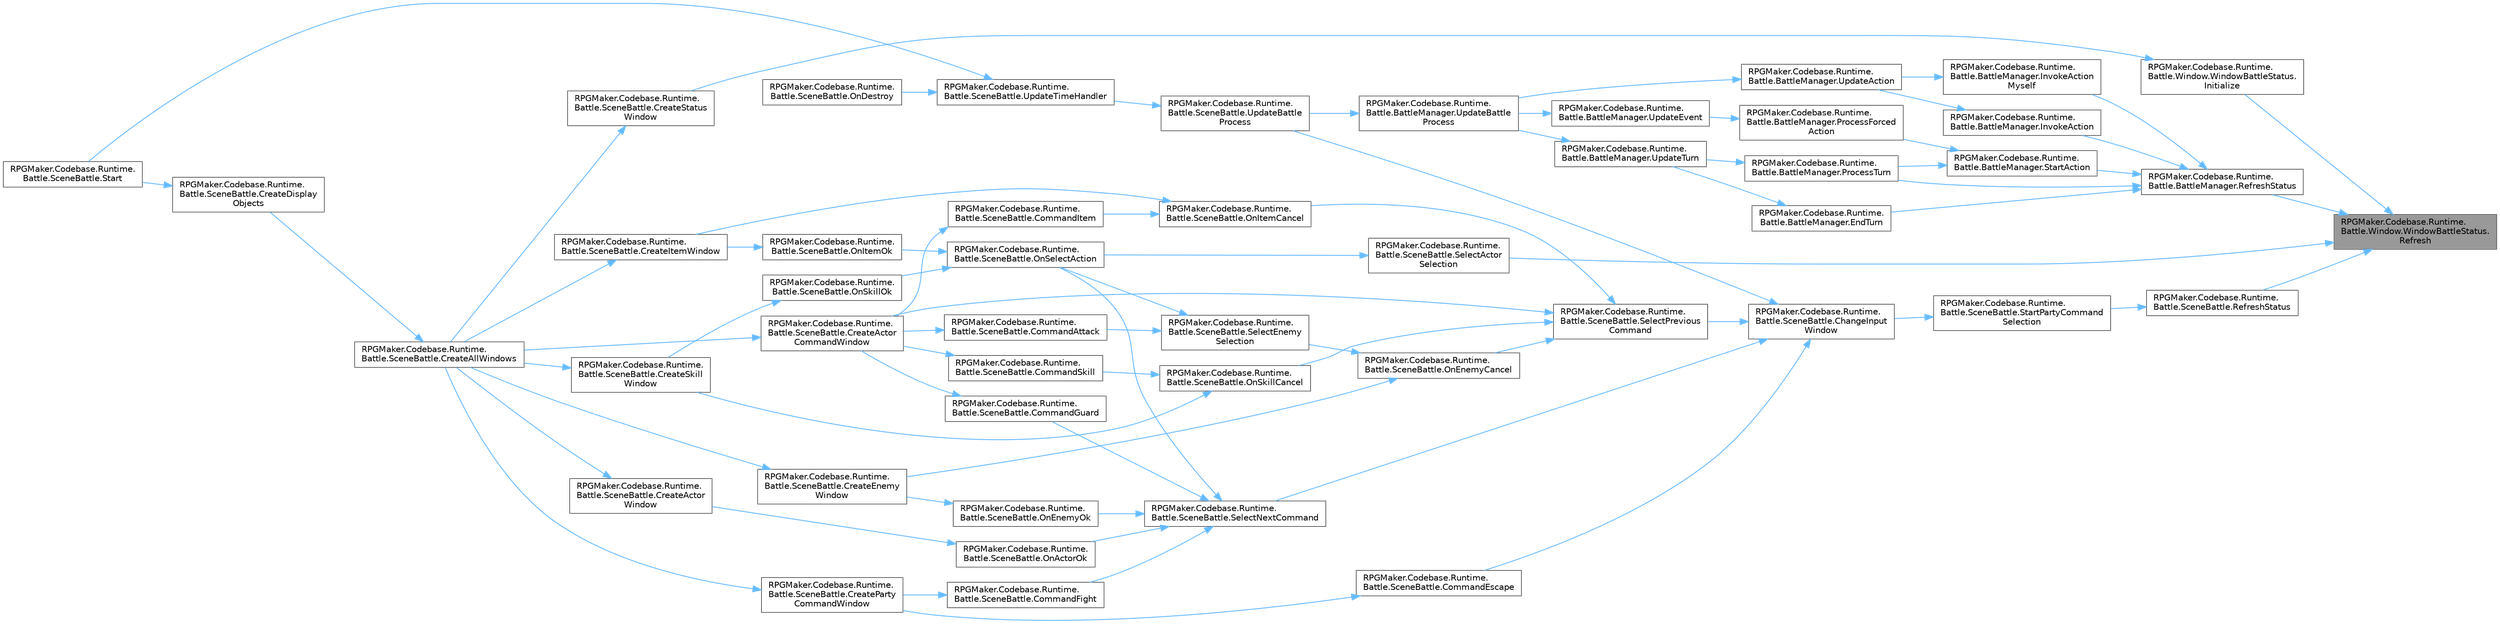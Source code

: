 digraph "RPGMaker.Codebase.Runtime.Battle.Window.WindowBattleStatus.Refresh"
{
 // LATEX_PDF_SIZE
  bgcolor="transparent";
  edge [fontname=Helvetica,fontsize=10,labelfontname=Helvetica,labelfontsize=10];
  node [fontname=Helvetica,fontsize=10,shape=box,height=0.2,width=0.4];
  rankdir="RL";
  Node1 [id="Node000001",label="RPGMaker.Codebase.Runtime.\lBattle.Window.WindowBattleStatus.\lRefresh",height=0.2,width=0.4,color="gray40", fillcolor="grey60", style="filled", fontcolor="black",tooltip="😁 コンテンツの再描画"];
  Node1 -> Node2 [id="edge1_Node000001_Node000002",dir="back",color="steelblue1",style="solid",tooltip=" "];
  Node2 [id="Node000002",label="RPGMaker.Codebase.Runtime.\lBattle.Window.WindowBattleStatus.\lInitialize",height=0.2,width=0.4,color="grey40", fillcolor="white", style="filled",URL="$d6/daf/class_r_p_g_maker_1_1_codebase_1_1_runtime_1_1_battle_1_1_window_1_1_window_battle_status.html#ae534159741a3d8678abb6a9a9ac7eca5",tooltip="😁 初期化"];
  Node2 -> Node3 [id="edge2_Node000002_Node000003",dir="back",color="steelblue1",style="solid",tooltip=" "];
  Node3 [id="Node000003",label="RPGMaker.Codebase.Runtime.\lBattle.SceneBattle.CreateStatus\lWindow",height=0.2,width=0.4,color="grey40", fillcolor="white", style="filled",URL="$dd/d83/class_r_p_g_maker_1_1_codebase_1_1_runtime_1_1_battle_1_1_scene_battle.html#a442e991df0c551a8116da35bd02e3dcf",tooltip="😁 [ステータス]ウィンドウ(Window_BattleStatus)を生成"];
  Node3 -> Node4 [id="edge3_Node000003_Node000004",dir="back",color="steelblue1",style="solid",tooltip=" "];
  Node4 [id="Node000004",label="RPGMaker.Codebase.Runtime.\lBattle.SceneBattle.CreateAllWindows",height=0.2,width=0.4,color="grey40", fillcolor="white", style="filled",URL="$dd/d83/class_r_p_g_maker_1_1_codebase_1_1_runtime_1_1_battle_1_1_scene_battle.html#a1696ba0f56578c100381e543a4d89f0f",tooltip="😁 戦闘シーンに必要なすべてのウィンドウを生成"];
  Node4 -> Node5 [id="edge4_Node000004_Node000005",dir="back",color="steelblue1",style="solid",tooltip=" "];
  Node5 [id="Node000005",label="RPGMaker.Codebase.Runtime.\lBattle.SceneBattle.CreateDisplay\lObjects",height=0.2,width=0.4,color="grey40", fillcolor="white", style="filled",URL="$dd/d83/class_r_p_g_maker_1_1_codebase_1_1_runtime_1_1_battle_1_1_scene_battle.html#aacb7721fb35bd6b6334d73e9df2ade88",tooltip="😁 表示に必要なオブジェクトを生成。 スプライトセット、ウィンドウレイヤー、ウィンドウなど"];
  Node5 -> Node6 [id="edge5_Node000005_Node000006",dir="back",color="steelblue1",style="solid",tooltip=" "];
  Node6 [id="Node000006",label="RPGMaker.Codebase.Runtime.\lBattle.SceneBattle.Start",height=0.2,width=0.4,color="grey40", fillcolor="white", style="filled",URL="$dd/d83/class_r_p_g_maker_1_1_codebase_1_1_runtime_1_1_battle_1_1_scene_battle.html#a52668ac9e236a1452c2290bae1331f7d",tooltip="😁 シーンの開始"];
  Node1 -> Node7 [id="edge6_Node000001_Node000007",dir="back",color="steelblue1",style="solid",tooltip=" "];
  Node7 [id="Node000007",label="RPGMaker.Codebase.Runtime.\lBattle.BattleManager.RefreshStatus",height=0.2,width=0.4,color="grey40", fillcolor="white", style="filled",URL="$d3/d0c/class_r_p_g_maker_1_1_codebase_1_1_runtime_1_1_battle_1_1_battle_manager.html#ad0dff6c2ad6eb6e249955d2072e18369",tooltip="😁 [ステータス]表示を再描画"];
  Node7 -> Node8 [id="edge7_Node000007_Node000008",dir="back",color="steelblue1",style="solid",tooltip=" "];
  Node8 [id="Node000008",label="RPGMaker.Codebase.Runtime.\lBattle.BattleManager.EndTurn",height=0.2,width=0.4,color="grey40", fillcolor="white", style="filled",URL="$d3/d0c/class_r_p_g_maker_1_1_codebase_1_1_runtime_1_1_battle_1_1_battle_manager.html#a1d6cd2cf1396c3badfbb97bfd25f78f2",tooltip="😁 ターン終了処理"];
  Node8 -> Node9 [id="edge8_Node000008_Node000009",dir="back",color="steelblue1",style="solid",tooltip=" "];
  Node9 [id="Node000009",label="RPGMaker.Codebase.Runtime.\lBattle.BattleManager.UpdateTurn",height=0.2,width=0.4,color="grey40", fillcolor="white", style="filled",URL="$d3/d0c/class_r_p_g_maker_1_1_codebase_1_1_runtime_1_1_battle_1_1_battle_manager.html#aa394caa485e94736c2113a2c94f72631",tooltip="😁 ターンのアップデート"];
  Node9 -> Node10 [id="edge9_Node000009_Node000010",dir="back",color="steelblue1",style="solid",tooltip=" "];
  Node10 [id="Node000010",label="RPGMaker.Codebase.Runtime.\lBattle.BattleManager.UpdateBattle\lProcess",height=0.2,width=0.4,color="grey40", fillcolor="white", style="filled",URL="$d3/d0c/class_r_p_g_maker_1_1_codebase_1_1_runtime_1_1_battle_1_1_battle_manager.html#ab1b1a217800bdf216e587050b9916a08",tooltip="😁 Update処理"];
  Node10 -> Node11 [id="edge10_Node000010_Node000011",dir="back",color="steelblue1",style="solid",tooltip=" "];
  Node11 [id="Node000011",label="RPGMaker.Codebase.Runtime.\lBattle.SceneBattle.UpdateBattle\lProcess",height=0.2,width=0.4,color="grey40", fillcolor="white", style="filled",URL="$dd/d83/class_r_p_g_maker_1_1_codebase_1_1_runtime_1_1_battle_1_1_scene_battle.html#a1f31a5ebcfb8ed4ad9bb74914a71a113",tooltip="😁 戦闘段階のアップデート"];
  Node11 -> Node12 [id="edge11_Node000011_Node000012",dir="back",color="steelblue1",style="solid",tooltip=" "];
  Node12 [id="Node000012",label="RPGMaker.Codebase.Runtime.\lBattle.SceneBattle.UpdateTimeHandler",height=0.2,width=0.4,color="grey40", fillcolor="white", style="filled",URL="$dd/d83/class_r_p_g_maker_1_1_codebase_1_1_runtime_1_1_battle_1_1_scene_battle.html#ae66aece195b0814c37fae654108f21ba",tooltip="😁 Update処理"];
  Node12 -> Node13 [id="edge12_Node000012_Node000013",dir="back",color="steelblue1",style="solid",tooltip=" "];
  Node13 [id="Node000013",label="RPGMaker.Codebase.Runtime.\lBattle.SceneBattle.OnDestroy",height=0.2,width=0.4,color="grey40", fillcolor="white", style="filled",URL="$dd/d83/class_r_p_g_maker_1_1_codebase_1_1_runtime_1_1_battle_1_1_scene_battle.html#a9231e45c15cb86d90ea7850734f317e8",tooltip="😁 破棄処理"];
  Node12 -> Node6 [id="edge13_Node000012_Node000006",dir="back",color="steelblue1",style="solid",tooltip=" "];
  Node7 -> Node14 [id="edge14_Node000007_Node000014",dir="back",color="steelblue1",style="solid",tooltip=" "];
  Node14 [id="Node000014",label="RPGMaker.Codebase.Runtime.\lBattle.BattleManager.InvokeAction",height=0.2,width=0.4,color="grey40", fillcolor="white", style="filled",URL="$d3/d0c/class_r_p_g_maker_1_1_codebase_1_1_runtime_1_1_battle_1_1_battle_manager.html#a95f3c0da75e16c8679e47a5d11c0f9d6",tooltip="😁 指定対象が指定目標に対してのアクションを起動する"];
  Node14 -> Node15 [id="edge15_Node000014_Node000015",dir="back",color="steelblue1",style="solid",tooltip=" "];
  Node15 [id="Node000015",label="RPGMaker.Codebase.Runtime.\lBattle.BattleManager.UpdateAction",height=0.2,width=0.4,color="grey40", fillcolor="white", style="filled",URL="$d3/d0c/class_r_p_g_maker_1_1_codebase_1_1_runtime_1_1_battle_1_1_battle_manager.html#af7129ab117a856eab46ea50ad5054bb7",tooltip="😁 アクションのアップデート"];
  Node15 -> Node10 [id="edge16_Node000015_Node000010",dir="back",color="steelblue1",style="solid",tooltip=" "];
  Node7 -> Node16 [id="edge17_Node000007_Node000016",dir="back",color="steelblue1",style="solid",tooltip=" "];
  Node16 [id="Node000016",label="RPGMaker.Codebase.Runtime.\lBattle.BattleManager.InvokeAction\lMyself",height=0.2,width=0.4,color="grey40", fillcolor="white", style="filled",URL="$d3/d0c/class_r_p_g_maker_1_1_codebase_1_1_runtime_1_1_battle_1_1_battle_manager.html#acb68ab920d08ffa51067a84aca3e067e",tooltip="😁 指定対象が指定目標に対してのアクションを起動する（使用者への影響）"];
  Node16 -> Node15 [id="edge18_Node000016_Node000015",dir="back",color="steelblue1",style="solid",tooltip=" "];
  Node7 -> Node17 [id="edge19_Node000007_Node000017",dir="back",color="steelblue1",style="solid",tooltip=" "];
  Node17 [id="Node000017",label="RPGMaker.Codebase.Runtime.\lBattle.BattleManager.ProcessTurn",height=0.2,width=0.4,color="grey40", fillcolor="white", style="filled",URL="$d3/d0c/class_r_p_g_maker_1_1_codebase_1_1_runtime_1_1_battle_1_1_battle_manager.html#a2542f4b9c2a2f2c223a68bd230ab5374",tooltip="😁 ターン継続処理"];
  Node17 -> Node9 [id="edge20_Node000017_Node000009",dir="back",color="steelblue1",style="solid",tooltip=" "];
  Node7 -> Node18 [id="edge21_Node000007_Node000018",dir="back",color="steelblue1",style="solid",tooltip=" "];
  Node18 [id="Node000018",label="RPGMaker.Codebase.Runtime.\lBattle.BattleManager.StartAction",height=0.2,width=0.4,color="grey40", fillcolor="white", style="filled",URL="$d3/d0c/class_r_p_g_maker_1_1_codebase_1_1_runtime_1_1_battle_1_1_battle_manager.html#abc5245ecc7cc228c39cc09d68856240d",tooltip="😁 アクション開始"];
  Node18 -> Node19 [id="edge22_Node000018_Node000019",dir="back",color="steelblue1",style="solid",tooltip=" "];
  Node19 [id="Node000019",label="RPGMaker.Codebase.Runtime.\lBattle.BattleManager.ProcessForced\lAction",height=0.2,width=0.4,color="grey40", fillcolor="white", style="filled",URL="$d3/d0c/class_r_p_g_maker_1_1_codebase_1_1_runtime_1_1_battle_1_1_battle_manager.html#ad9cccdc3428a10e6f65e149664fd1ae6",tooltip="😁 強制アクションの処理"];
  Node19 -> Node20 [id="edge23_Node000019_Node000020",dir="back",color="steelblue1",style="solid",tooltip=" "];
  Node20 [id="Node000020",label="RPGMaker.Codebase.Runtime.\lBattle.BattleManager.UpdateEvent",height=0.2,width=0.4,color="grey40", fillcolor="white", style="filled",URL="$d3/d0c/class_r_p_g_maker_1_1_codebase_1_1_runtime_1_1_battle_1_1_battle_manager.html#a5f49f9a6afb129e2863cd9ee41835cfc",tooltip="😁 イベントのアップデートを行い、何か実行されたか返す"];
  Node20 -> Node10 [id="edge24_Node000020_Node000010",dir="back",color="steelblue1",style="solid",tooltip=" "];
  Node18 -> Node17 [id="edge25_Node000018_Node000017",dir="back",color="steelblue1",style="solid",tooltip=" "];
  Node1 -> Node21 [id="edge26_Node000001_Node000021",dir="back",color="steelblue1",style="solid",tooltip=" "];
  Node21 [id="Node000021",label="RPGMaker.Codebase.Runtime.\lBattle.SceneBattle.RefreshStatus",height=0.2,width=0.4,color="grey40", fillcolor="white", style="filled",URL="$dd/d83/class_r_p_g_maker_1_1_codebase_1_1_runtime_1_1_battle_1_1_scene_battle.html#a05ca6523d0cd07b61d074229d51ab877",tooltip="😁 [ステータス]の回復"];
  Node21 -> Node22 [id="edge27_Node000021_Node000022",dir="back",color="steelblue1",style="solid",tooltip=" "];
  Node22 [id="Node000022",label="RPGMaker.Codebase.Runtime.\lBattle.SceneBattle.StartPartyCommand\lSelection",height=0.2,width=0.4,color="grey40", fillcolor="white", style="filled",URL="$dd/d83/class_r_p_g_maker_1_1_codebase_1_1_runtime_1_1_battle_1_1_scene_battle.html#acdbf5717da5a7afd88a2652c40f1ba61",tooltip="😁 [パーティ]コマンドの選択開始"];
  Node22 -> Node23 [id="edge28_Node000022_Node000023",dir="back",color="steelblue1",style="solid",tooltip=" "];
  Node23 [id="Node000023",label="RPGMaker.Codebase.Runtime.\lBattle.SceneBattle.ChangeInput\lWindow",height=0.2,width=0.4,color="grey40", fillcolor="white", style="filled",URL="$dd/d83/class_r_p_g_maker_1_1_codebase_1_1_runtime_1_1_battle_1_1_scene_battle.html#af9ea7537c5f6dcfd13cb79e50c5a680c",tooltip="😁 [パーティ]か[アクター]のコマンドウィンドウの選択、非選択を状態に応じて切り替え"];
  Node23 -> Node24 [id="edge29_Node000023_Node000024",dir="back",color="steelblue1",style="solid",tooltip=" "];
  Node24 [id="Node000024",label="RPGMaker.Codebase.Runtime.\lBattle.SceneBattle.CommandEscape",height=0.2,width=0.4,color="grey40", fillcolor="white", style="filled",URL="$dd/d83/class_r_p_g_maker_1_1_codebase_1_1_runtime_1_1_battle_1_1_scene_battle.html#ac39dc56622f109fbc054b3145453d477",tooltip="😁 [逃げる]コマンドのハンドラ"];
  Node24 -> Node25 [id="edge30_Node000024_Node000025",dir="back",color="steelblue1",style="solid",tooltip=" "];
  Node25 [id="Node000025",label="RPGMaker.Codebase.Runtime.\lBattle.SceneBattle.CreateParty\lCommandWindow",height=0.2,width=0.4,color="grey40", fillcolor="white", style="filled",URL="$dd/d83/class_r_p_g_maker_1_1_codebase_1_1_runtime_1_1_battle_1_1_scene_battle.html#a34fb2203c5c96fd2964a2e0902bf2ddd",tooltip="😁 [パーティ]コマンドウィンドウ(Window_PartyCommand)を生成"];
  Node25 -> Node4 [id="edge31_Node000025_Node000004",dir="back",color="steelblue1",style="solid",tooltip=" "];
  Node23 -> Node26 [id="edge32_Node000023_Node000026",dir="back",color="steelblue1",style="solid",tooltip=" "];
  Node26 [id="Node000026",label="RPGMaker.Codebase.Runtime.\lBattle.SceneBattle.SelectNextCommand",height=0.2,width=0.4,color="grey40", fillcolor="white", style="filled",URL="$dd/d83/class_r_p_g_maker_1_1_codebase_1_1_runtime_1_1_battle_1_1_scene_battle.html#ad0ea7805a4a4e914a861ac725db87088",tooltip="😁 ひとつ先のコマンドを選択"];
  Node26 -> Node27 [id="edge33_Node000026_Node000027",dir="back",color="steelblue1",style="solid",tooltip=" "];
  Node27 [id="Node000027",label="RPGMaker.Codebase.Runtime.\lBattle.SceneBattle.CommandFight",height=0.2,width=0.4,color="grey40", fillcolor="white", style="filled",URL="$dd/d83/class_r_p_g_maker_1_1_codebase_1_1_runtime_1_1_battle_1_1_scene_battle.html#aa9ee228c9cd8ae0e6b724f671392bfd2",tooltip="😁 [戦う]コマンドのハンドラ"];
  Node27 -> Node25 [id="edge34_Node000027_Node000025",dir="back",color="steelblue1",style="solid",tooltip=" "];
  Node26 -> Node28 [id="edge35_Node000026_Node000028",dir="back",color="steelblue1",style="solid",tooltip=" "];
  Node28 [id="Node000028",label="RPGMaker.Codebase.Runtime.\lBattle.SceneBattle.CommandGuard",height=0.2,width=0.4,color="grey40", fillcolor="white", style="filled",URL="$dd/d83/class_r_p_g_maker_1_1_codebase_1_1_runtime_1_1_battle_1_1_scene_battle.html#ac497fc4b41555f2d4bb57d590a892253",tooltip="😁 [防御]コマンドのハンドラ"];
  Node28 -> Node29 [id="edge36_Node000028_Node000029",dir="back",color="steelblue1",style="solid",tooltip=" "];
  Node29 [id="Node000029",label="RPGMaker.Codebase.Runtime.\lBattle.SceneBattle.CreateActor\lCommandWindow",height=0.2,width=0.4,color="grey40", fillcolor="white", style="filled",URL="$dd/d83/class_r_p_g_maker_1_1_codebase_1_1_runtime_1_1_battle_1_1_scene_battle.html#a724e7857a3a65320fe6e1c7797646594",tooltip="😁 [アクター]コマンドウィンドウ(Window_ActorCommand)を生成"];
  Node29 -> Node4 [id="edge37_Node000029_Node000004",dir="back",color="steelblue1",style="solid",tooltip=" "];
  Node26 -> Node30 [id="edge38_Node000026_Node000030",dir="back",color="steelblue1",style="solid",tooltip=" "];
  Node30 [id="Node000030",label="RPGMaker.Codebase.Runtime.\lBattle.SceneBattle.OnActorOk",height=0.2,width=0.4,color="grey40", fillcolor="white", style="filled",URL="$dd/d83/class_r_p_g_maker_1_1_codebase_1_1_runtime_1_1_battle_1_1_scene_battle.html#ae947917d2cf277968571d18259c3ef84",tooltip="😁 [アクター]選択ウィンドウで[OK]が選択された時のハンドラ"];
  Node30 -> Node31 [id="edge39_Node000030_Node000031",dir="back",color="steelblue1",style="solid",tooltip=" "];
  Node31 [id="Node000031",label="RPGMaker.Codebase.Runtime.\lBattle.SceneBattle.CreateActor\lWindow",height=0.2,width=0.4,color="grey40", fillcolor="white", style="filled",URL="$dd/d83/class_r_p_g_maker_1_1_codebase_1_1_runtime_1_1_battle_1_1_scene_battle.html#ace4c64d62d1d9446e696853103a2a2e0",tooltip="😁 [アクター]選択ウィンドウ(Window_BattleActor)を生成"];
  Node31 -> Node4 [id="edge40_Node000031_Node000004",dir="back",color="steelblue1",style="solid",tooltip=" "];
  Node26 -> Node32 [id="edge41_Node000026_Node000032",dir="back",color="steelblue1",style="solid",tooltip=" "];
  Node32 [id="Node000032",label="RPGMaker.Codebase.Runtime.\lBattle.SceneBattle.OnEnemyOk",height=0.2,width=0.4,color="grey40", fillcolor="white", style="filled",URL="$dd/d83/class_r_p_g_maker_1_1_codebase_1_1_runtime_1_1_battle_1_1_scene_battle.html#a68af04f0dbb5d0450b8498c3dd4c863d",tooltip="😁 [敵キャラ]選択ウィンドウで[OK]が選択された時のハンドラ"];
  Node32 -> Node33 [id="edge42_Node000032_Node000033",dir="back",color="steelblue1",style="solid",tooltip=" "];
  Node33 [id="Node000033",label="RPGMaker.Codebase.Runtime.\lBattle.SceneBattle.CreateEnemy\lWindow",height=0.2,width=0.4,color="grey40", fillcolor="white", style="filled",URL="$dd/d83/class_r_p_g_maker_1_1_codebase_1_1_runtime_1_1_battle_1_1_scene_battle.html#aaf777157e6ce6a7c6bb0418377d43794",tooltip="😁 [敵キャラ]選択ウィンドウ(Window_BattleEnemy)を生成"];
  Node33 -> Node4 [id="edge43_Node000033_Node000004",dir="back",color="steelblue1",style="solid",tooltip=" "];
  Node26 -> Node34 [id="edge44_Node000026_Node000034",dir="back",color="steelblue1",style="solid",tooltip=" "];
  Node34 [id="Node000034",label="RPGMaker.Codebase.Runtime.\lBattle.SceneBattle.OnSelectAction",height=0.2,width=0.4,color="grey40", fillcolor="white", style="filled",URL="$dd/d83/class_r_p_g_maker_1_1_codebase_1_1_runtime_1_1_battle_1_1_scene_battle.html#a5d5585b378684fa44037088cc809d378",tooltip="😁 アイテムかスキルが選択された時のハンドラ"];
  Node34 -> Node35 [id="edge45_Node000034_Node000035",dir="back",color="steelblue1",style="solid",tooltip=" "];
  Node35 [id="Node000035",label="RPGMaker.Codebase.Runtime.\lBattle.SceneBattle.OnItemOk",height=0.2,width=0.4,color="grey40", fillcolor="white", style="filled",URL="$dd/d83/class_r_p_g_maker_1_1_codebase_1_1_runtime_1_1_battle_1_1_scene_battle.html#a99ece78e3c73fd3398453170b13ea502",tooltip="😁 [アイテム]ウィンドウで[OK]が選択された時のハンドラ"];
  Node35 -> Node36 [id="edge46_Node000035_Node000036",dir="back",color="steelblue1",style="solid",tooltip=" "];
  Node36 [id="Node000036",label="RPGMaker.Codebase.Runtime.\lBattle.SceneBattle.CreateItemWindow",height=0.2,width=0.4,color="grey40", fillcolor="white", style="filled",URL="$dd/d83/class_r_p_g_maker_1_1_codebase_1_1_runtime_1_1_battle_1_1_scene_battle.html#a57f867e85ec503225e9a252fa623ccc2",tooltip="😁 [アイテム]ウィンドウ(Window_BattleItem)を生成"];
  Node36 -> Node4 [id="edge47_Node000036_Node000004",dir="back",color="steelblue1",style="solid",tooltip=" "];
  Node34 -> Node37 [id="edge48_Node000034_Node000037",dir="back",color="steelblue1",style="solid",tooltip=" "];
  Node37 [id="Node000037",label="RPGMaker.Codebase.Runtime.\lBattle.SceneBattle.OnSkillOk",height=0.2,width=0.4,color="grey40", fillcolor="white", style="filled",URL="$dd/d83/class_r_p_g_maker_1_1_codebase_1_1_runtime_1_1_battle_1_1_scene_battle.html#ab0761245f64b91da7ec65fa9db52e349",tooltip="😁 [スキル]ウィンドウで[OK]が選択された時のハンドラ"];
  Node37 -> Node38 [id="edge49_Node000037_Node000038",dir="back",color="steelblue1",style="solid",tooltip=" "];
  Node38 [id="Node000038",label="RPGMaker.Codebase.Runtime.\lBattle.SceneBattle.CreateSkill\lWindow",height=0.2,width=0.4,color="grey40", fillcolor="white", style="filled",URL="$dd/d83/class_r_p_g_maker_1_1_codebase_1_1_runtime_1_1_battle_1_1_scene_battle.html#ad8e7c57e41f5e68675b104adce04aa94",tooltip="😁 [スキル]ウィンドウ(Window_BattleSkill)を生成"];
  Node38 -> Node4 [id="edge50_Node000038_Node000004",dir="back",color="steelblue1",style="solid",tooltip=" "];
  Node23 -> Node39 [id="edge51_Node000023_Node000039",dir="back",color="steelblue1",style="solid",tooltip=" "];
  Node39 [id="Node000039",label="RPGMaker.Codebase.Runtime.\lBattle.SceneBattle.SelectPrevious\lCommand",height=0.2,width=0.4,color="grey40", fillcolor="white", style="filled",URL="$dd/d83/class_r_p_g_maker_1_1_codebase_1_1_runtime_1_1_battle_1_1_scene_battle.html#ae66c1bae9ae74ecbb99d3af5856d8cbc",tooltip="😁 ひとつ前のコマンドを選択"];
  Node39 -> Node29 [id="edge52_Node000039_Node000029",dir="back",color="steelblue1",style="solid",tooltip=" "];
  Node39 -> Node40 [id="edge53_Node000039_Node000040",dir="back",color="steelblue1",style="solid",tooltip=" "];
  Node40 [id="Node000040",label="RPGMaker.Codebase.Runtime.\lBattle.SceneBattle.OnEnemyCancel",height=0.2,width=0.4,color="grey40", fillcolor="white", style="filled",URL="$dd/d83/class_r_p_g_maker_1_1_codebase_1_1_runtime_1_1_battle_1_1_scene_battle.html#a64705a2bc83d2639845713c7a389b8a3",tooltip="😁 [敵キャラ]選択ウィンドウで[キャンセル]が選択された時のハンドラ"];
  Node40 -> Node33 [id="edge54_Node000040_Node000033",dir="back",color="steelblue1",style="solid",tooltip=" "];
  Node40 -> Node41 [id="edge55_Node000040_Node000041",dir="back",color="steelblue1",style="solid",tooltip=" "];
  Node41 [id="Node000041",label="RPGMaker.Codebase.Runtime.\lBattle.SceneBattle.SelectEnemy\lSelection",height=0.2,width=0.4,color="grey40", fillcolor="white", style="filled",URL="$dd/d83/class_r_p_g_maker_1_1_codebase_1_1_runtime_1_1_battle_1_1_scene_battle.html#adb30b60ce6472dae50e98402ec1c7c8a",tooltip="😁 [敵キャラ]選択ウィンドウの準備"];
  Node41 -> Node42 [id="edge56_Node000041_Node000042",dir="back",color="steelblue1",style="solid",tooltip=" "];
  Node42 [id="Node000042",label="RPGMaker.Codebase.Runtime.\lBattle.SceneBattle.CommandAttack",height=0.2,width=0.4,color="grey40", fillcolor="white", style="filled",URL="$dd/d83/class_r_p_g_maker_1_1_codebase_1_1_runtime_1_1_battle_1_1_scene_battle.html#a7295e19f480694e00deb616e689a4a0c",tooltip="😁 [攻撃]コマンドのハンドラ"];
  Node42 -> Node29 [id="edge57_Node000042_Node000029",dir="back",color="steelblue1",style="solid",tooltip=" "];
  Node41 -> Node34 [id="edge58_Node000041_Node000034",dir="back",color="steelblue1",style="solid",tooltip=" "];
  Node39 -> Node43 [id="edge59_Node000039_Node000043",dir="back",color="steelblue1",style="solid",tooltip=" "];
  Node43 [id="Node000043",label="RPGMaker.Codebase.Runtime.\lBattle.SceneBattle.OnItemCancel",height=0.2,width=0.4,color="grey40", fillcolor="white", style="filled",URL="$dd/d83/class_r_p_g_maker_1_1_codebase_1_1_runtime_1_1_battle_1_1_scene_battle.html#a6f2168d68dbc4f9c789758d880e1e90d",tooltip="😁 [アイテム]ウィンドウで[キャンセル]が選択された時のハンドラ"];
  Node43 -> Node44 [id="edge60_Node000043_Node000044",dir="back",color="steelblue1",style="solid",tooltip=" "];
  Node44 [id="Node000044",label="RPGMaker.Codebase.Runtime.\lBattle.SceneBattle.CommandItem",height=0.2,width=0.4,color="grey40", fillcolor="white", style="filled",URL="$dd/d83/class_r_p_g_maker_1_1_codebase_1_1_runtime_1_1_battle_1_1_scene_battle.html#a62ec72920d8084303f9dbce06aec4260",tooltip="😁 [アイテム]コマンドのハンドラ"];
  Node44 -> Node29 [id="edge61_Node000044_Node000029",dir="back",color="steelblue1",style="solid",tooltip=" "];
  Node43 -> Node36 [id="edge62_Node000043_Node000036",dir="back",color="steelblue1",style="solid",tooltip=" "];
  Node39 -> Node45 [id="edge63_Node000039_Node000045",dir="back",color="steelblue1",style="solid",tooltip=" "];
  Node45 [id="Node000045",label="RPGMaker.Codebase.Runtime.\lBattle.SceneBattle.OnSkillCancel",height=0.2,width=0.4,color="grey40", fillcolor="white", style="filled",URL="$dd/d83/class_r_p_g_maker_1_1_codebase_1_1_runtime_1_1_battle_1_1_scene_battle.html#a8e99dbc4e22be1923c86b952e0dd04f7",tooltip="😁 [スキル]ウィンドウで[キャンセル]が選択された時のハンドラ"];
  Node45 -> Node46 [id="edge64_Node000045_Node000046",dir="back",color="steelblue1",style="solid",tooltip=" "];
  Node46 [id="Node000046",label="RPGMaker.Codebase.Runtime.\lBattle.SceneBattle.CommandSkill",height=0.2,width=0.4,color="grey40", fillcolor="white", style="filled",URL="$dd/d83/class_r_p_g_maker_1_1_codebase_1_1_runtime_1_1_battle_1_1_scene_battle.html#a6c6f252160ff91a86574d896a92feef3",tooltip="😁 [スキル]コマンドのハンドラ"];
  Node46 -> Node29 [id="edge65_Node000046_Node000029",dir="back",color="steelblue1",style="solid",tooltip=" "];
  Node45 -> Node38 [id="edge66_Node000045_Node000038",dir="back",color="steelblue1",style="solid",tooltip=" "];
  Node23 -> Node11 [id="edge67_Node000023_Node000011",dir="back",color="steelblue1",style="solid",tooltip=" "];
  Node1 -> Node47 [id="edge68_Node000001_Node000047",dir="back",color="steelblue1",style="solid",tooltip=" "];
  Node47 [id="Node000047",label="RPGMaker.Codebase.Runtime.\lBattle.SceneBattle.SelectActor\lSelection",height=0.2,width=0.4,color="grey40", fillcolor="white", style="filled",URL="$dd/d83/class_r_p_g_maker_1_1_codebase_1_1_runtime_1_1_battle_1_1_scene_battle.html#a5fec9703b5e00b6e4cfc9f9d1bf6a18d",tooltip="😁 [アクター]選択ウィンドウの準備"];
  Node47 -> Node34 [id="edge69_Node000047_Node000034",dir="back",color="steelblue1",style="solid",tooltip=" "];
}
